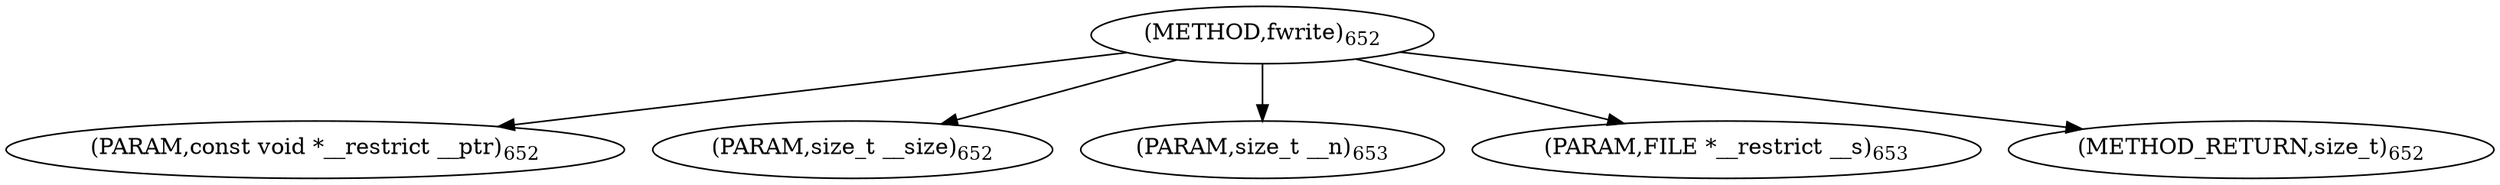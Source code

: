 digraph "fwrite" {  
"30269" [label = <(METHOD,fwrite)<SUB>652</SUB>> ]
"30270" [label = <(PARAM,const void *__restrict __ptr)<SUB>652</SUB>> ]
"30271" [label = <(PARAM,size_t __size)<SUB>652</SUB>> ]
"30272" [label = <(PARAM,size_t __n)<SUB>653</SUB>> ]
"30273" [label = <(PARAM,FILE *__restrict __s)<SUB>653</SUB>> ]
"30274" [label = <(METHOD_RETURN,size_t)<SUB>652</SUB>> ]
  "30269" -> "30270" 
  "30269" -> "30271" 
  "30269" -> "30272" 
  "30269" -> "30273" 
  "30269" -> "30274" 
}
